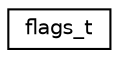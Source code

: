 digraph "Иерархия классов. Графический вид."
{
 // INTERACTIVE_SVG=YES
 // LATEX_PDF_SIZE
  edge [fontname="Helvetica",fontsize="10",labelfontname="Helvetica",labelfontsize="10"];
  node [fontname="Helvetica",fontsize="10",shape=record];
  rankdir="LR";
  Node0 [label="flags_t",height=0.2,width=0.4,color="black", fillcolor="white", style="filled",URL="$structflags__t.html",tooltip=" "];
}
